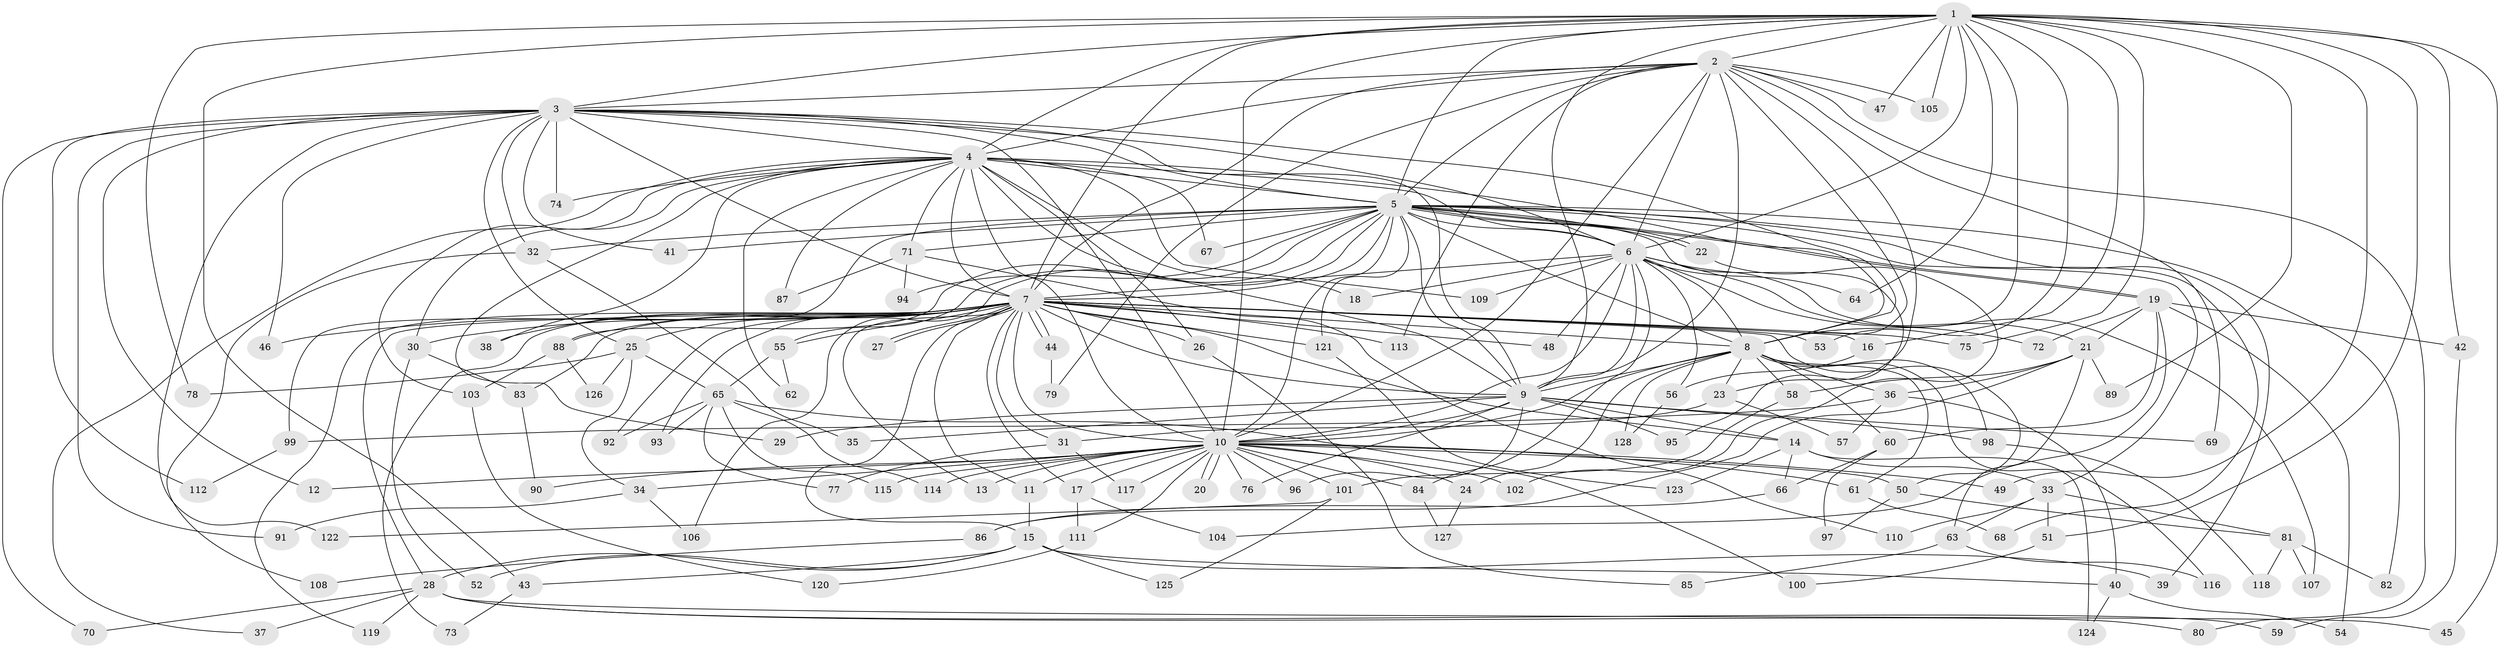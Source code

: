 // coarse degree distribution, {27: 0.02, 26: 0.01, 16: 0.02, 21: 0.01, 37: 0.01, 28: 0.01, 3: 0.18, 2: 0.54, 6: 0.02, 8: 0.03, 4: 0.12, 10: 0.01, 9: 0.01, 5: 0.01}
// Generated by graph-tools (version 1.1) at 2025/41/03/06/25 10:41:43]
// undirected, 128 vertices, 281 edges
graph export_dot {
graph [start="1"]
  node [color=gray90,style=filled];
  1;
  2;
  3;
  4;
  5;
  6;
  7;
  8;
  9;
  10;
  11;
  12;
  13;
  14;
  15;
  16;
  17;
  18;
  19;
  20;
  21;
  22;
  23;
  24;
  25;
  26;
  27;
  28;
  29;
  30;
  31;
  32;
  33;
  34;
  35;
  36;
  37;
  38;
  39;
  40;
  41;
  42;
  43;
  44;
  45;
  46;
  47;
  48;
  49;
  50;
  51;
  52;
  53;
  54;
  55;
  56;
  57;
  58;
  59;
  60;
  61;
  62;
  63;
  64;
  65;
  66;
  67;
  68;
  69;
  70;
  71;
  72;
  73;
  74;
  75;
  76;
  77;
  78;
  79;
  80;
  81;
  82;
  83;
  84;
  85;
  86;
  87;
  88;
  89;
  90;
  91;
  92;
  93;
  94;
  95;
  96;
  97;
  98;
  99;
  100;
  101;
  102;
  103;
  104;
  105;
  106;
  107;
  108;
  109;
  110;
  111;
  112;
  113;
  114;
  115;
  116;
  117;
  118;
  119;
  120;
  121;
  122;
  123;
  124;
  125;
  126;
  127;
  128;
  1 -- 2;
  1 -- 3;
  1 -- 4;
  1 -- 5;
  1 -- 6;
  1 -- 7;
  1 -- 8;
  1 -- 9;
  1 -- 10;
  1 -- 16;
  1 -- 42;
  1 -- 43;
  1 -- 45;
  1 -- 47;
  1 -- 49;
  1 -- 51;
  1 -- 53;
  1 -- 64;
  1 -- 75;
  1 -- 78;
  1 -- 89;
  1 -- 105;
  2 -- 3;
  2 -- 4;
  2 -- 5;
  2 -- 6;
  2 -- 7;
  2 -- 8;
  2 -- 9;
  2 -- 10;
  2 -- 23;
  2 -- 47;
  2 -- 69;
  2 -- 79;
  2 -- 80;
  2 -- 105;
  2 -- 113;
  3 -- 4;
  3 -- 5;
  3 -- 6;
  3 -- 7;
  3 -- 8;
  3 -- 9;
  3 -- 10;
  3 -- 12;
  3 -- 25;
  3 -- 32;
  3 -- 41;
  3 -- 46;
  3 -- 70;
  3 -- 74;
  3 -- 91;
  3 -- 112;
  3 -- 122;
  4 -- 5;
  4 -- 6;
  4 -- 7;
  4 -- 8;
  4 -- 9;
  4 -- 10;
  4 -- 18;
  4 -- 26;
  4 -- 29;
  4 -- 30;
  4 -- 37;
  4 -- 38;
  4 -- 62;
  4 -- 67;
  4 -- 71;
  4 -- 74;
  4 -- 87;
  4 -- 103;
  4 -- 109;
  5 -- 6;
  5 -- 7;
  5 -- 8;
  5 -- 9;
  5 -- 10;
  5 -- 19;
  5 -- 19;
  5 -- 22;
  5 -- 22;
  5 -- 32;
  5 -- 33;
  5 -- 39;
  5 -- 41;
  5 -- 55;
  5 -- 67;
  5 -- 68;
  5 -- 71;
  5 -- 82;
  5 -- 88;
  5 -- 94;
  5 -- 95;
  5 -- 99;
  5 -- 106;
  5 -- 121;
  6 -- 7;
  6 -- 8;
  6 -- 9;
  6 -- 10;
  6 -- 18;
  6 -- 21;
  6 -- 48;
  6 -- 56;
  6 -- 64;
  6 -- 72;
  6 -- 84;
  6 -- 107;
  6 -- 109;
  7 -- 8;
  7 -- 9;
  7 -- 10;
  7 -- 11;
  7 -- 13;
  7 -- 14;
  7 -- 15;
  7 -- 16;
  7 -- 17;
  7 -- 25;
  7 -- 26;
  7 -- 27;
  7 -- 27;
  7 -- 28;
  7 -- 30;
  7 -- 31;
  7 -- 38;
  7 -- 44;
  7 -- 44;
  7 -- 46;
  7 -- 48;
  7 -- 50;
  7 -- 53;
  7 -- 55;
  7 -- 73;
  7 -- 75;
  7 -- 83;
  7 -- 88;
  7 -- 92;
  7 -- 93;
  7 -- 113;
  7 -- 119;
  7 -- 121;
  8 -- 9;
  8 -- 10;
  8 -- 23;
  8 -- 24;
  8 -- 36;
  8 -- 58;
  8 -- 60;
  8 -- 61;
  8 -- 98;
  8 -- 116;
  8 -- 128;
  9 -- 10;
  9 -- 14;
  9 -- 29;
  9 -- 35;
  9 -- 69;
  9 -- 76;
  9 -- 95;
  9 -- 96;
  9 -- 98;
  10 -- 11;
  10 -- 12;
  10 -- 13;
  10 -- 17;
  10 -- 20;
  10 -- 20;
  10 -- 24;
  10 -- 34;
  10 -- 49;
  10 -- 50;
  10 -- 61;
  10 -- 76;
  10 -- 84;
  10 -- 90;
  10 -- 96;
  10 -- 101;
  10 -- 102;
  10 -- 111;
  10 -- 114;
  10 -- 115;
  10 -- 117;
  11 -- 15;
  14 -- 33;
  14 -- 66;
  14 -- 123;
  14 -- 124;
  15 -- 28;
  15 -- 39;
  15 -- 40;
  15 -- 43;
  15 -- 52;
  15 -- 125;
  16 -- 56;
  17 -- 104;
  17 -- 111;
  19 -- 21;
  19 -- 42;
  19 -- 54;
  19 -- 60;
  19 -- 72;
  19 -- 104;
  21 -- 36;
  21 -- 58;
  21 -- 63;
  21 -- 86;
  21 -- 89;
  22 -- 102;
  23 -- 31;
  23 -- 57;
  24 -- 127;
  25 -- 34;
  25 -- 65;
  25 -- 78;
  25 -- 126;
  26 -- 85;
  28 -- 37;
  28 -- 45;
  28 -- 59;
  28 -- 70;
  28 -- 80;
  28 -- 119;
  30 -- 52;
  30 -- 83;
  31 -- 77;
  31 -- 117;
  32 -- 35;
  32 -- 108;
  33 -- 51;
  33 -- 63;
  33 -- 81;
  33 -- 110;
  34 -- 91;
  34 -- 106;
  36 -- 40;
  36 -- 57;
  36 -- 99;
  40 -- 54;
  40 -- 124;
  42 -- 59;
  43 -- 73;
  44 -- 79;
  50 -- 81;
  50 -- 97;
  51 -- 100;
  55 -- 62;
  55 -- 65;
  56 -- 128;
  58 -- 101;
  60 -- 66;
  60 -- 97;
  61 -- 68;
  63 -- 85;
  63 -- 116;
  65 -- 77;
  65 -- 92;
  65 -- 93;
  65 -- 100;
  65 -- 114;
  65 -- 115;
  66 -- 86;
  71 -- 87;
  71 -- 94;
  71 -- 110;
  81 -- 82;
  81 -- 107;
  81 -- 118;
  83 -- 90;
  84 -- 127;
  86 -- 108;
  88 -- 103;
  88 -- 126;
  98 -- 118;
  99 -- 112;
  101 -- 122;
  101 -- 125;
  103 -- 120;
  111 -- 120;
  121 -- 123;
}
